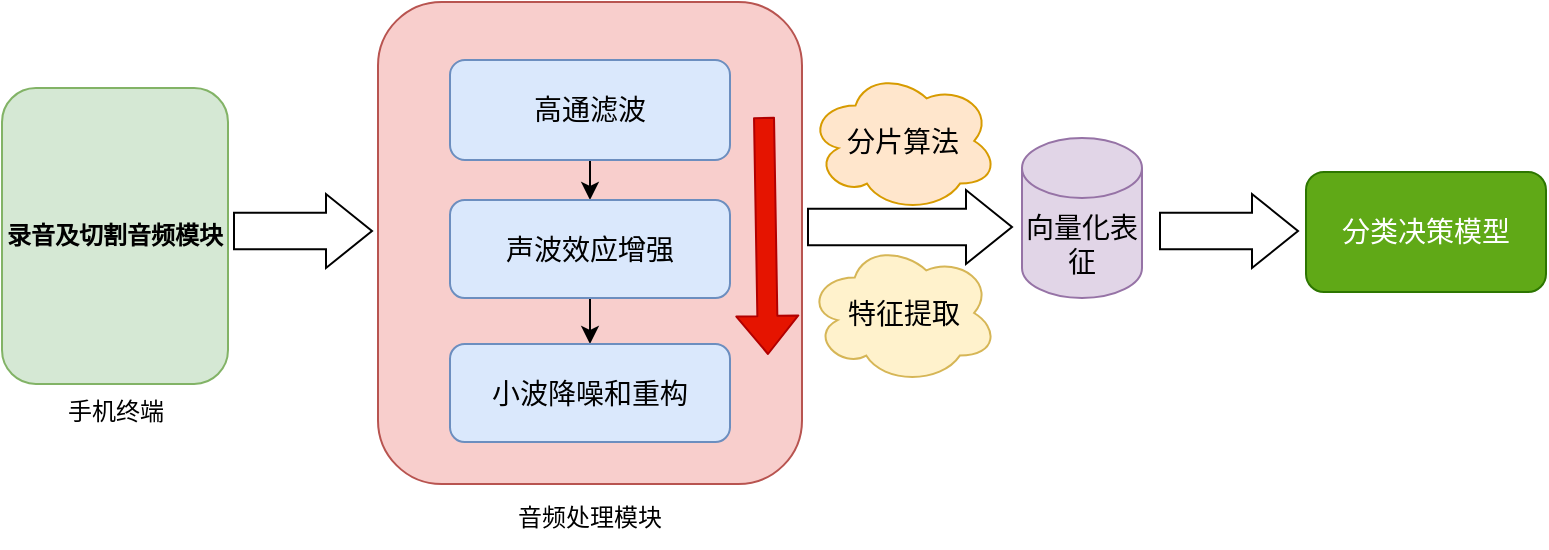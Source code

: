 <mxfile version="18.0.6" type="github">
  <diagram id="qrCupYzHjn1gKade48iV" name="Page-1">
    <mxGraphModel dx="782" dy="482" grid="0" gridSize="10" guides="1" tooltips="1" connect="1" arrows="1" fold="1" page="1" pageScale="1" pageWidth="827" pageHeight="1169" math="0" shadow="0">
      <root>
        <mxCell id="0" />
        <mxCell id="1" parent="0" />
        <mxCell id="wfWSWYs0TszhOTFCR1wc-1" value="录音及切割音频模块" style="rounded=1;whiteSpace=wrap;html=1;fillColor=#d5e8d4;strokeColor=#82b366;fontStyle=1;" vertex="1" parent="1">
          <mxGeometry x="62" y="114" width="113" height="148" as="geometry" />
        </mxCell>
        <mxCell id="wfWSWYs0TszhOTFCR1wc-2" value="手机终端" style="text;html=1;strokeColor=none;fillColor=none;align=center;verticalAlign=middle;whiteSpace=wrap;rounded=1;" vertex="1" parent="1">
          <mxGeometry x="88.5" y="261" width="60" height="30" as="geometry" />
        </mxCell>
        <mxCell id="wfWSWYs0TszhOTFCR1wc-3" value="" style="rounded=1;whiteSpace=wrap;html=1;fillColor=#f8cecc;strokeColor=#b85450;" vertex="1" parent="1">
          <mxGeometry x="250" y="71" width="212" height="241" as="geometry" />
        </mxCell>
        <mxCell id="wfWSWYs0TszhOTFCR1wc-4" value="音频处理模块" style="text;html=1;strokeColor=none;fillColor=none;align=center;verticalAlign=middle;whiteSpace=wrap;rounded=1;" vertex="1" parent="1">
          <mxGeometry x="314" y="314" width="84" height="30" as="geometry" />
        </mxCell>
        <mxCell id="wfWSWYs0TszhOTFCR1wc-8" style="edgeStyle=orthogonalEdgeStyle;curved=1;rounded=1;orthogonalLoop=1;jettySize=auto;html=1;exitX=0.5;exitY=1;exitDx=0;exitDy=0;entryX=0.5;entryY=0;entryDx=0;entryDy=0;" edge="1" parent="1" source="wfWSWYs0TszhOTFCR1wc-5" target="wfWSWYs0TszhOTFCR1wc-6">
          <mxGeometry relative="1" as="geometry" />
        </mxCell>
        <mxCell id="wfWSWYs0TszhOTFCR1wc-5" value="高通滤波" style="rounded=1;whiteSpace=wrap;html=1;fillColor=#dae8fc;strokeColor=#6c8ebf;fontSize=14;" vertex="1" parent="1">
          <mxGeometry x="286" y="100" width="140" height="50" as="geometry" />
        </mxCell>
        <mxCell id="wfWSWYs0TszhOTFCR1wc-9" style="edgeStyle=orthogonalEdgeStyle;curved=1;rounded=1;orthogonalLoop=1;jettySize=auto;html=1;exitX=0.5;exitY=1;exitDx=0;exitDy=0;entryX=0.5;entryY=0;entryDx=0;entryDy=0;" edge="1" parent="1" source="wfWSWYs0TszhOTFCR1wc-6" target="wfWSWYs0TszhOTFCR1wc-7">
          <mxGeometry relative="1" as="geometry" />
        </mxCell>
        <mxCell id="wfWSWYs0TszhOTFCR1wc-6" value="声波效应增强" style="rounded=1;whiteSpace=wrap;html=1;fillColor=#dae8fc;strokeColor=#6c8ebf;fontSize=14;" vertex="1" parent="1">
          <mxGeometry x="286" y="170" width="140" height="49" as="geometry" />
        </mxCell>
        <mxCell id="wfWSWYs0TszhOTFCR1wc-7" value="&lt;span style=&quot;font-size: 14px;&quot;&gt;小波降噪和重构&lt;/span&gt;" style="rounded=1;whiteSpace=wrap;html=1;fillColor=#dae8fc;strokeColor=#6c8ebf;fontSize=14;" vertex="1" parent="1">
          <mxGeometry x="286" y="242" width="140" height="49" as="geometry" />
        </mxCell>
        <mxCell id="wfWSWYs0TszhOTFCR1wc-10" value="" style="html=1;shadow=0;dashed=0;align=center;verticalAlign=middle;shape=mxgraph.arrows2.arrow;dy=0.51;dx=23;notch=0;rounded=1;fontSize=14;" vertex="1" parent="1">
          <mxGeometry x="178" y="167" width="69" height="37" as="geometry" />
        </mxCell>
        <mxCell id="wfWSWYs0TszhOTFCR1wc-12" value="" style="shape=flexArrow;endArrow=classic;html=1;rounded=1;fontSize=14;curved=1;fillColor=#e51400;strokeColor=#B20000;" edge="1" parent="1">
          <mxGeometry width="50" height="50" relative="1" as="geometry">
            <mxPoint x="443" y="128.5" as="sourcePoint" />
            <mxPoint x="445" y="247.5" as="targetPoint" />
          </mxGeometry>
        </mxCell>
        <mxCell id="wfWSWYs0TszhOTFCR1wc-15" value="" style="html=1;shadow=0;dashed=0;align=center;verticalAlign=middle;shape=mxgraph.arrows2.arrow;dy=0.51;dx=23;notch=0;rounded=1;fontSize=14;" vertex="1" parent="1">
          <mxGeometry x="465" y="165" width="102" height="37" as="geometry" />
        </mxCell>
        <mxCell id="wfWSWYs0TszhOTFCR1wc-16" value="分片算法" style="ellipse;shape=cloud;whiteSpace=wrap;html=1;rounded=1;fontSize=14;fillColor=#ffe6cc;strokeColor=#d79b00;" vertex="1" parent="1">
          <mxGeometry x="465" y="105" width="95" height="71" as="geometry" />
        </mxCell>
        <mxCell id="wfWSWYs0TszhOTFCR1wc-18" value="特征提取" style="ellipse;shape=cloud;whiteSpace=wrap;html=1;rounded=1;fontSize=14;fillColor=#fff2cc;strokeColor=#d6b656;" vertex="1" parent="1">
          <mxGeometry x="464.5" y="191" width="95.5" height="71" as="geometry" />
        </mxCell>
        <mxCell id="wfWSWYs0TszhOTFCR1wc-19" value="向量化表征" style="shape=cylinder3;whiteSpace=wrap;html=1;boundedLbl=1;backgroundOutline=1;size=15;rounded=1;fontSize=14;fillColor=#e1d5e7;strokeColor=#9673a6;" vertex="1" parent="1">
          <mxGeometry x="572" y="139" width="60" height="80" as="geometry" />
        </mxCell>
        <mxCell id="wfWSWYs0TszhOTFCR1wc-20" value="" style="html=1;shadow=0;dashed=0;align=center;verticalAlign=middle;shape=mxgraph.arrows2.arrow;dy=0.51;dx=23;notch=0;rounded=1;fontSize=14;" vertex="1" parent="1">
          <mxGeometry x="641" y="167" width="69" height="37" as="geometry" />
        </mxCell>
        <mxCell id="wfWSWYs0TszhOTFCR1wc-21" value="分类决策模型" style="rounded=1;whiteSpace=wrap;html=1;fontSize=14;fillColor=#60a917;fontColor=#ffffff;strokeColor=#2D7600;" vertex="1" parent="1">
          <mxGeometry x="714" y="156" width="120" height="60" as="geometry" />
        </mxCell>
      </root>
    </mxGraphModel>
  </diagram>
</mxfile>
